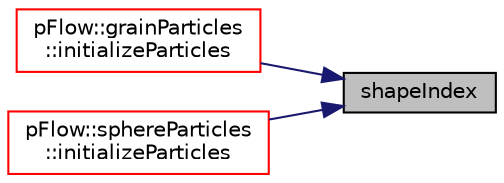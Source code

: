 digraph "shapeIndex"
{
 // LATEX_PDF_SIZE
  edge [fontname="Helvetica",fontsize="10",labelfontname="Helvetica",labelfontsize="10"];
  node [fontname="Helvetica",fontsize="10",shape=record];
  rankdir="RL";
  Node1 [label="shapeIndex",height=0.2,width=0.4,color="black", fillcolor="grey75", style="filled", fontcolor="black",tooltip=" "];
  Node1 -> Node2 [dir="back",color="midnightblue",fontsize="10",style="solid",fontname="Helvetica"];
  Node2 [label="pFlow::grainParticles\l::initializeParticles",height=0.2,width=0.4,color="red", fillcolor="white", style="filled",URL="$classpFlow_1_1grainParticles.html#a84343969d723c548f0f20fcd9294d351",tooltip="Insert new particles in position with specified shapes."];
  Node1 -> Node4 [dir="back",color="midnightblue",fontsize="10",style="solid",fontname="Helvetica"];
  Node4 [label="pFlow::sphereParticles\l::initializeParticles",height=0.2,width=0.4,color="red", fillcolor="white", style="filled",URL="$classpFlow_1_1sphereParticles.html#a84343969d723c548f0f20fcd9294d351",tooltip="Insert new particles in position with specified shapes."];
}
